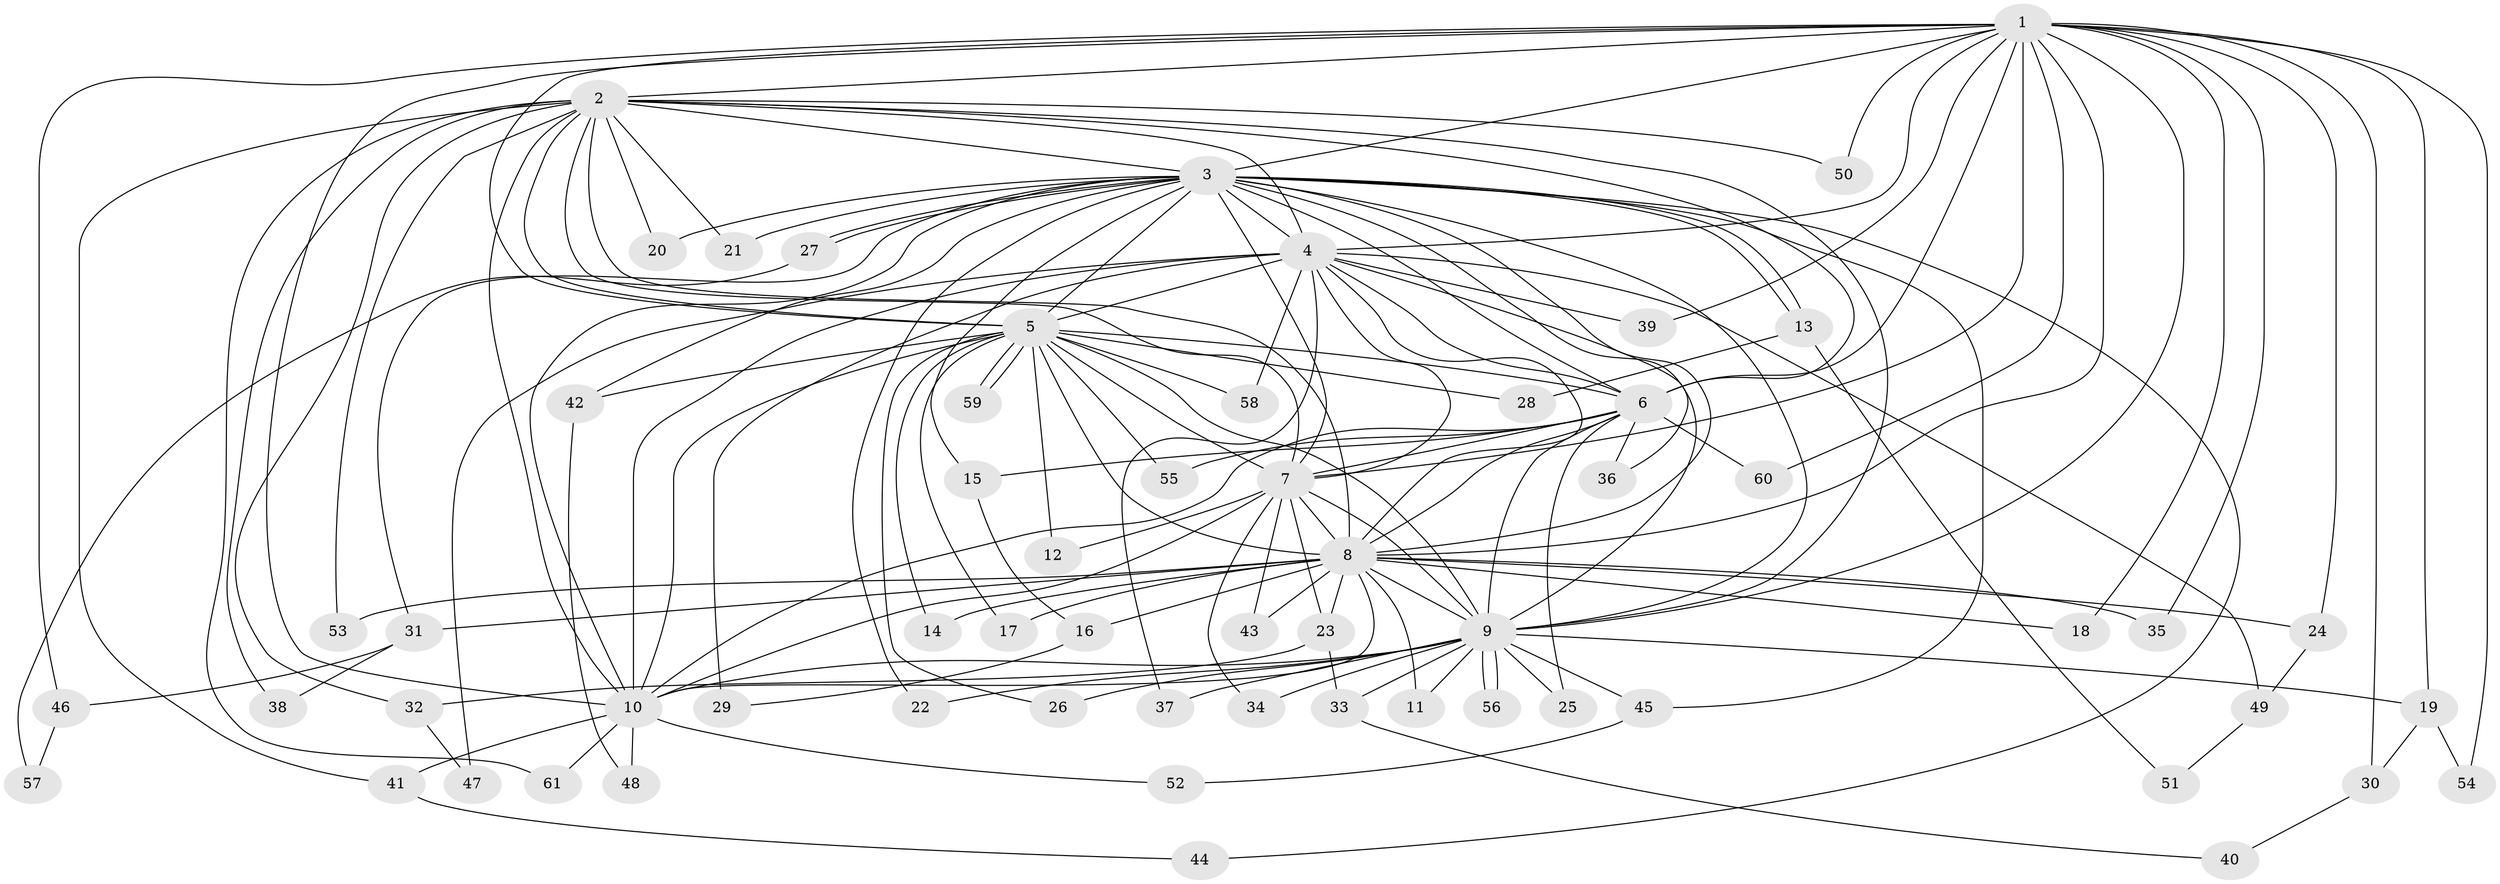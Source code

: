 // coarse degree distribution, {15: 0.047619047619047616, 17: 0.047619047619047616, 21: 0.023809523809523808, 19: 0.023809523809523808, 13: 0.047619047619047616, 18: 0.023809523809523808, 12: 0.023809523809523808, 2: 0.5952380952380952, 4: 0.07142857142857142, 3: 0.07142857142857142, 5: 0.023809523809523808}
// Generated by graph-tools (version 1.1) at 2025/17/03/04/25 18:17:26]
// undirected, 61 vertices, 147 edges
graph export_dot {
graph [start="1"]
  node [color=gray90,style=filled];
  1;
  2;
  3;
  4;
  5;
  6;
  7;
  8;
  9;
  10;
  11;
  12;
  13;
  14;
  15;
  16;
  17;
  18;
  19;
  20;
  21;
  22;
  23;
  24;
  25;
  26;
  27;
  28;
  29;
  30;
  31;
  32;
  33;
  34;
  35;
  36;
  37;
  38;
  39;
  40;
  41;
  42;
  43;
  44;
  45;
  46;
  47;
  48;
  49;
  50;
  51;
  52;
  53;
  54;
  55;
  56;
  57;
  58;
  59;
  60;
  61;
  1 -- 2;
  1 -- 3;
  1 -- 4;
  1 -- 5;
  1 -- 6;
  1 -- 7;
  1 -- 8;
  1 -- 9;
  1 -- 10;
  1 -- 18;
  1 -- 19;
  1 -- 24;
  1 -- 30;
  1 -- 35;
  1 -- 39;
  1 -- 46;
  1 -- 50;
  1 -- 54;
  1 -- 60;
  2 -- 3;
  2 -- 4;
  2 -- 5;
  2 -- 6;
  2 -- 7;
  2 -- 8;
  2 -- 9;
  2 -- 10;
  2 -- 20;
  2 -- 21;
  2 -- 32;
  2 -- 38;
  2 -- 41;
  2 -- 50;
  2 -- 53;
  2 -- 61;
  3 -- 4;
  3 -- 5;
  3 -- 6;
  3 -- 7;
  3 -- 8;
  3 -- 9;
  3 -- 10;
  3 -- 13;
  3 -- 13;
  3 -- 15;
  3 -- 20;
  3 -- 21;
  3 -- 22;
  3 -- 27;
  3 -- 27;
  3 -- 31;
  3 -- 36;
  3 -- 42;
  3 -- 44;
  3 -- 45;
  4 -- 5;
  4 -- 6;
  4 -- 7;
  4 -- 8;
  4 -- 9;
  4 -- 10;
  4 -- 29;
  4 -- 37;
  4 -- 39;
  4 -- 47;
  4 -- 49;
  4 -- 58;
  5 -- 6;
  5 -- 7;
  5 -- 8;
  5 -- 9;
  5 -- 10;
  5 -- 12;
  5 -- 14;
  5 -- 17;
  5 -- 26;
  5 -- 28;
  5 -- 42;
  5 -- 55;
  5 -- 58;
  5 -- 59;
  5 -- 59;
  6 -- 7;
  6 -- 8;
  6 -- 9;
  6 -- 10;
  6 -- 15;
  6 -- 25;
  6 -- 36;
  6 -- 55;
  6 -- 60;
  7 -- 8;
  7 -- 9;
  7 -- 10;
  7 -- 12;
  7 -- 23;
  7 -- 34;
  7 -- 43;
  8 -- 9;
  8 -- 10;
  8 -- 11;
  8 -- 14;
  8 -- 16;
  8 -- 17;
  8 -- 18;
  8 -- 23;
  8 -- 24;
  8 -- 31;
  8 -- 35;
  8 -- 43;
  8 -- 53;
  9 -- 10;
  9 -- 11;
  9 -- 19;
  9 -- 22;
  9 -- 25;
  9 -- 26;
  9 -- 33;
  9 -- 34;
  9 -- 37;
  9 -- 45;
  9 -- 56;
  9 -- 56;
  10 -- 41;
  10 -- 48;
  10 -- 52;
  10 -- 61;
  13 -- 28;
  13 -- 51;
  15 -- 16;
  16 -- 29;
  19 -- 30;
  19 -- 54;
  23 -- 32;
  23 -- 33;
  24 -- 49;
  27 -- 57;
  30 -- 40;
  31 -- 38;
  31 -- 46;
  32 -- 47;
  33 -- 40;
  41 -- 44;
  42 -- 48;
  45 -- 52;
  46 -- 57;
  49 -- 51;
}
